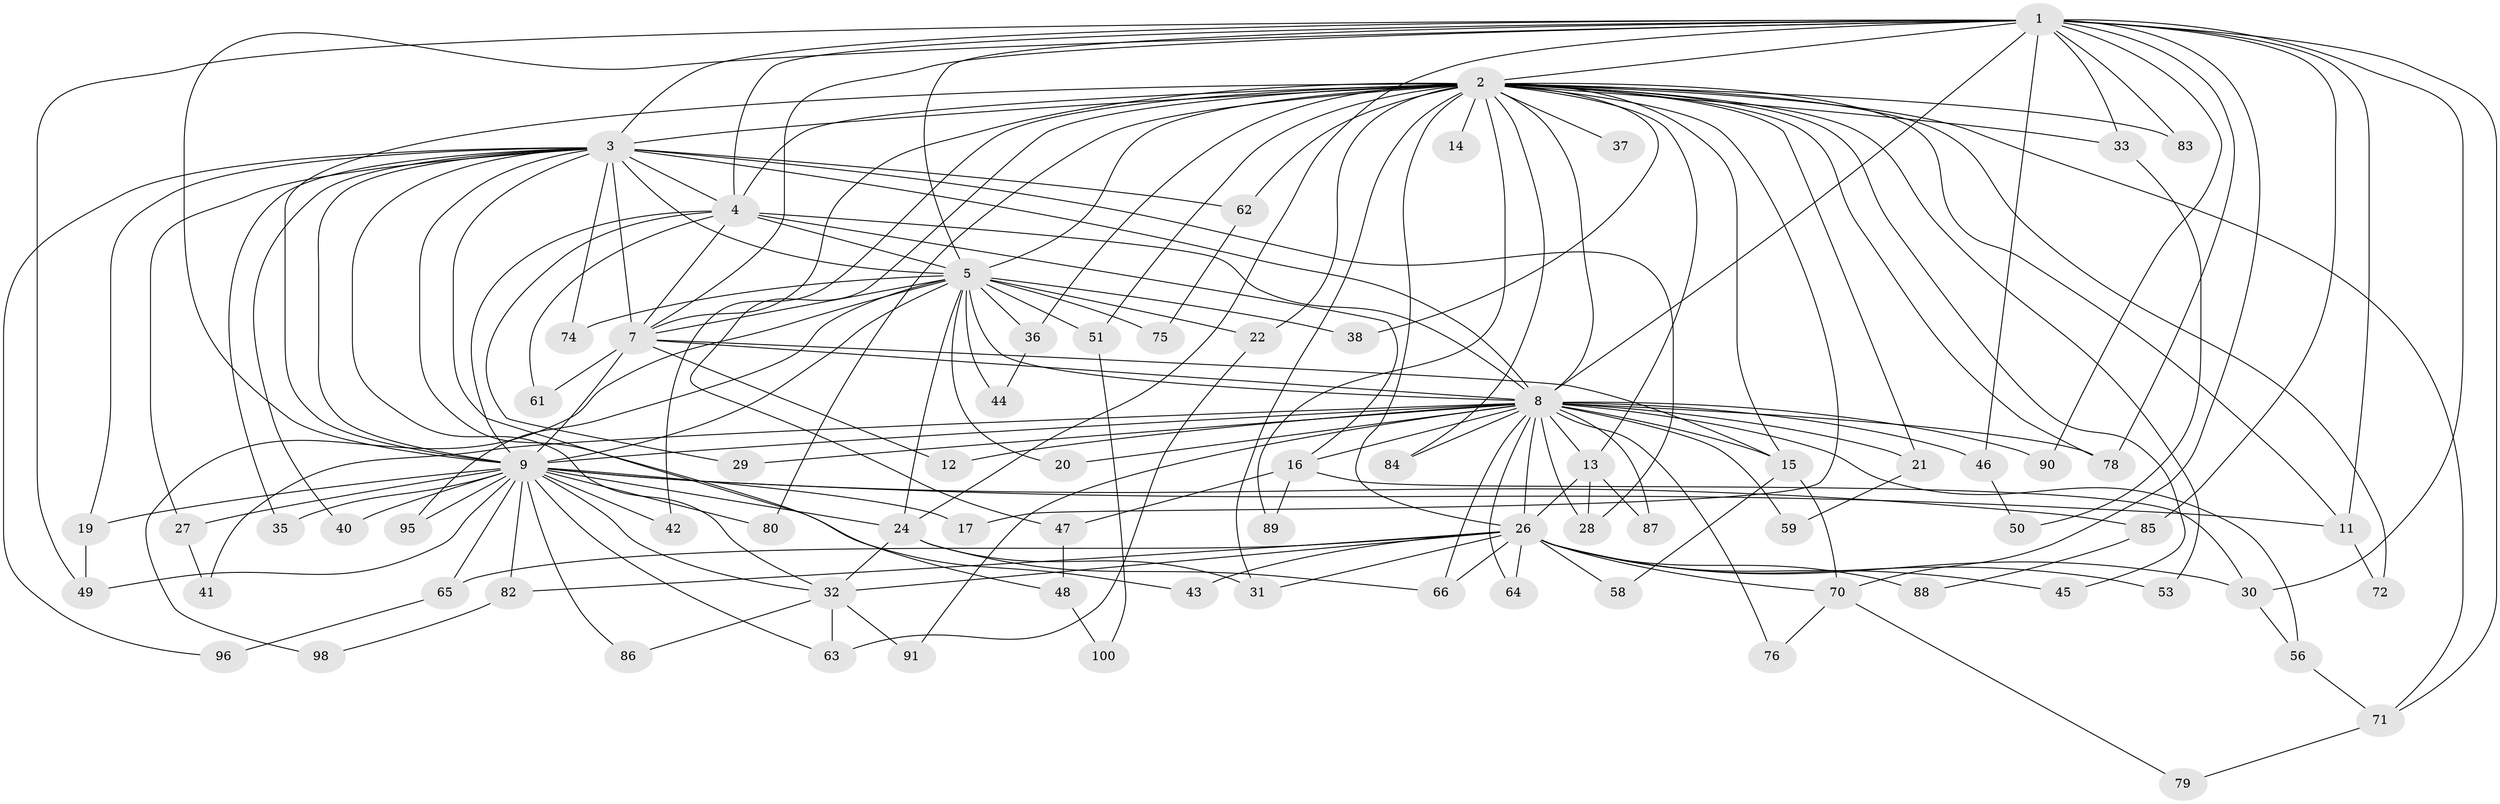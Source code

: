// original degree distribution, {20: 0.03, 18: 0.01, 12: 0.01, 21: 0.02, 29: 0.01, 13: 0.01, 27: 0.01, 3: 0.29, 2: 0.51, 5: 0.03, 4: 0.03, 6: 0.02, 11: 0.01, 10: 0.01}
// Generated by graph-tools (version 1.1) at 2025/38/02/21/25 10:38:53]
// undirected, 77 vertices, 179 edges
graph export_dot {
graph [start="1"]
  node [color=gray90,style=filled];
  1 [super="+67"];
  2 [super="+6"];
  3 [super="+73"];
  4 [super="+25"];
  5 [super="+69"];
  7;
  8 [super="+10"];
  9 [super="+94"];
  11 [super="+18"];
  12;
  13 [super="+54"];
  14;
  15 [super="+57"];
  16 [super="+23"];
  17;
  19;
  20;
  21;
  22;
  24 [super="+34"];
  26 [super="+39"];
  27;
  28 [super="+60"];
  29;
  30 [super="+52"];
  31;
  32 [super="+77"];
  33;
  35;
  36;
  37;
  38;
  40;
  41;
  42;
  43;
  44;
  45;
  46;
  47;
  48;
  49 [super="+55"];
  50;
  51;
  53;
  56;
  58;
  59;
  61;
  62;
  63 [super="+68"];
  64;
  65 [super="+81"];
  66 [super="+99"];
  70 [super="+92"];
  71 [super="+97"];
  72;
  74;
  75;
  76;
  78 [super="+93"];
  79;
  80;
  82;
  83;
  84;
  85;
  86;
  87;
  88;
  89;
  90;
  91;
  95;
  96;
  98;
  100;
  1 -- 2 [weight=2];
  1 -- 3;
  1 -- 4;
  1 -- 5;
  1 -- 7;
  1 -- 8 [weight=2];
  1 -- 9;
  1 -- 33;
  1 -- 46;
  1 -- 71;
  1 -- 78;
  1 -- 83;
  1 -- 85;
  1 -- 70;
  1 -- 24;
  1 -- 90;
  1 -- 11;
  1 -- 30;
  1 -- 49;
  2 -- 3 [weight=2];
  2 -- 4 [weight=3];
  2 -- 5 [weight=2];
  2 -- 7 [weight=2];
  2 -- 8 [weight=4];
  2 -- 9 [weight=2];
  2 -- 11;
  2 -- 14 [weight=2];
  2 -- 31;
  2 -- 38;
  2 -- 47;
  2 -- 53;
  2 -- 72;
  2 -- 83;
  2 -- 13;
  2 -- 15;
  2 -- 80;
  2 -- 17;
  2 -- 84;
  2 -- 21;
  2 -- 22;
  2 -- 26;
  2 -- 89;
  2 -- 33;
  2 -- 36;
  2 -- 37;
  2 -- 42;
  2 -- 45;
  2 -- 51;
  2 -- 62;
  2 -- 71;
  2 -- 78;
  3 -- 4;
  3 -- 5;
  3 -- 7;
  3 -- 8 [weight=2];
  3 -- 9;
  3 -- 19;
  3 -- 27;
  3 -- 35;
  3 -- 40;
  3 -- 43;
  3 -- 48;
  3 -- 62;
  3 -- 74;
  3 -- 96;
  3 -- 32;
  3 -- 28;
  4 -- 5;
  4 -- 7;
  4 -- 8 [weight=2];
  4 -- 9;
  4 -- 29;
  4 -- 16;
  4 -- 61;
  5 -- 7 [weight=2];
  5 -- 8 [weight=2];
  5 -- 9;
  5 -- 20;
  5 -- 22;
  5 -- 24;
  5 -- 36;
  5 -- 38;
  5 -- 44;
  5 -- 51;
  5 -- 74;
  5 -- 75;
  5 -- 95;
  5 -- 98;
  7 -- 8 [weight=2];
  7 -- 9;
  7 -- 12;
  7 -- 15;
  7 -- 61;
  8 -- 9 [weight=3];
  8 -- 16 [weight=2];
  8 -- 21;
  8 -- 26;
  8 -- 46;
  8 -- 64;
  8 -- 66;
  8 -- 76;
  8 -- 78;
  8 -- 84;
  8 -- 91;
  8 -- 12;
  8 -- 13;
  8 -- 20;
  8 -- 87;
  8 -- 90;
  8 -- 28;
  8 -- 29;
  8 -- 41;
  8 -- 56;
  8 -- 59;
  8 -- 15;
  9 -- 11;
  9 -- 17;
  9 -- 19;
  9 -- 24;
  9 -- 27;
  9 -- 32;
  9 -- 35;
  9 -- 40;
  9 -- 42;
  9 -- 49;
  9 -- 63;
  9 -- 65;
  9 -- 80;
  9 -- 82;
  9 -- 85;
  9 -- 86;
  9 -- 95;
  11 -- 72;
  13 -- 28;
  13 -- 87;
  13 -- 26;
  15 -- 58;
  15 -- 70;
  16 -- 30;
  16 -- 47;
  16 -- 89;
  19 -- 49;
  21 -- 59;
  22 -- 63;
  24 -- 32;
  24 -- 66;
  24 -- 31;
  26 -- 30;
  26 -- 31;
  26 -- 53;
  26 -- 82;
  26 -- 88;
  26 -- 64;
  26 -- 65 [weight=2];
  26 -- 58;
  26 -- 70;
  26 -- 43;
  26 -- 45;
  26 -- 66;
  26 -- 32;
  27 -- 41;
  30 -- 56;
  32 -- 63;
  32 -- 91;
  32 -- 86;
  33 -- 50;
  36 -- 44;
  46 -- 50;
  47 -- 48;
  48 -- 100;
  51 -- 100;
  56 -- 71;
  62 -- 75;
  65 -- 96;
  70 -- 76;
  70 -- 79;
  71 -- 79;
  82 -- 98;
  85 -- 88;
}
